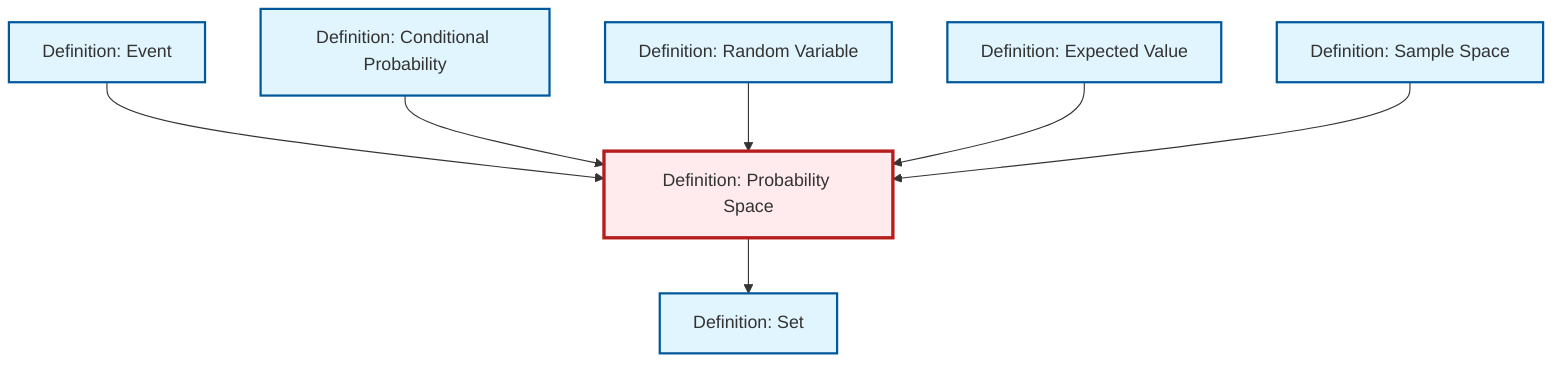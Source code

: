 graph TD
    classDef definition fill:#e1f5fe,stroke:#01579b,stroke-width:2px
    classDef theorem fill:#f3e5f5,stroke:#4a148c,stroke-width:2px
    classDef axiom fill:#fff3e0,stroke:#e65100,stroke-width:2px
    classDef example fill:#e8f5e9,stroke:#1b5e20,stroke-width:2px
    classDef current fill:#ffebee,stroke:#b71c1c,stroke-width:3px
    def-probability-space["Definition: Probability Space"]:::definition
    def-expectation["Definition: Expected Value"]:::definition
    def-event["Definition: Event"]:::definition
    def-set["Definition: Set"]:::definition
    def-conditional-probability["Definition: Conditional Probability"]:::definition
    def-random-variable["Definition: Random Variable"]:::definition
    def-sample-space["Definition: Sample Space"]:::definition
    def-event --> def-probability-space
    def-probability-space --> def-set
    def-conditional-probability --> def-probability-space
    def-random-variable --> def-probability-space
    def-expectation --> def-probability-space
    def-sample-space --> def-probability-space
    class def-probability-space current